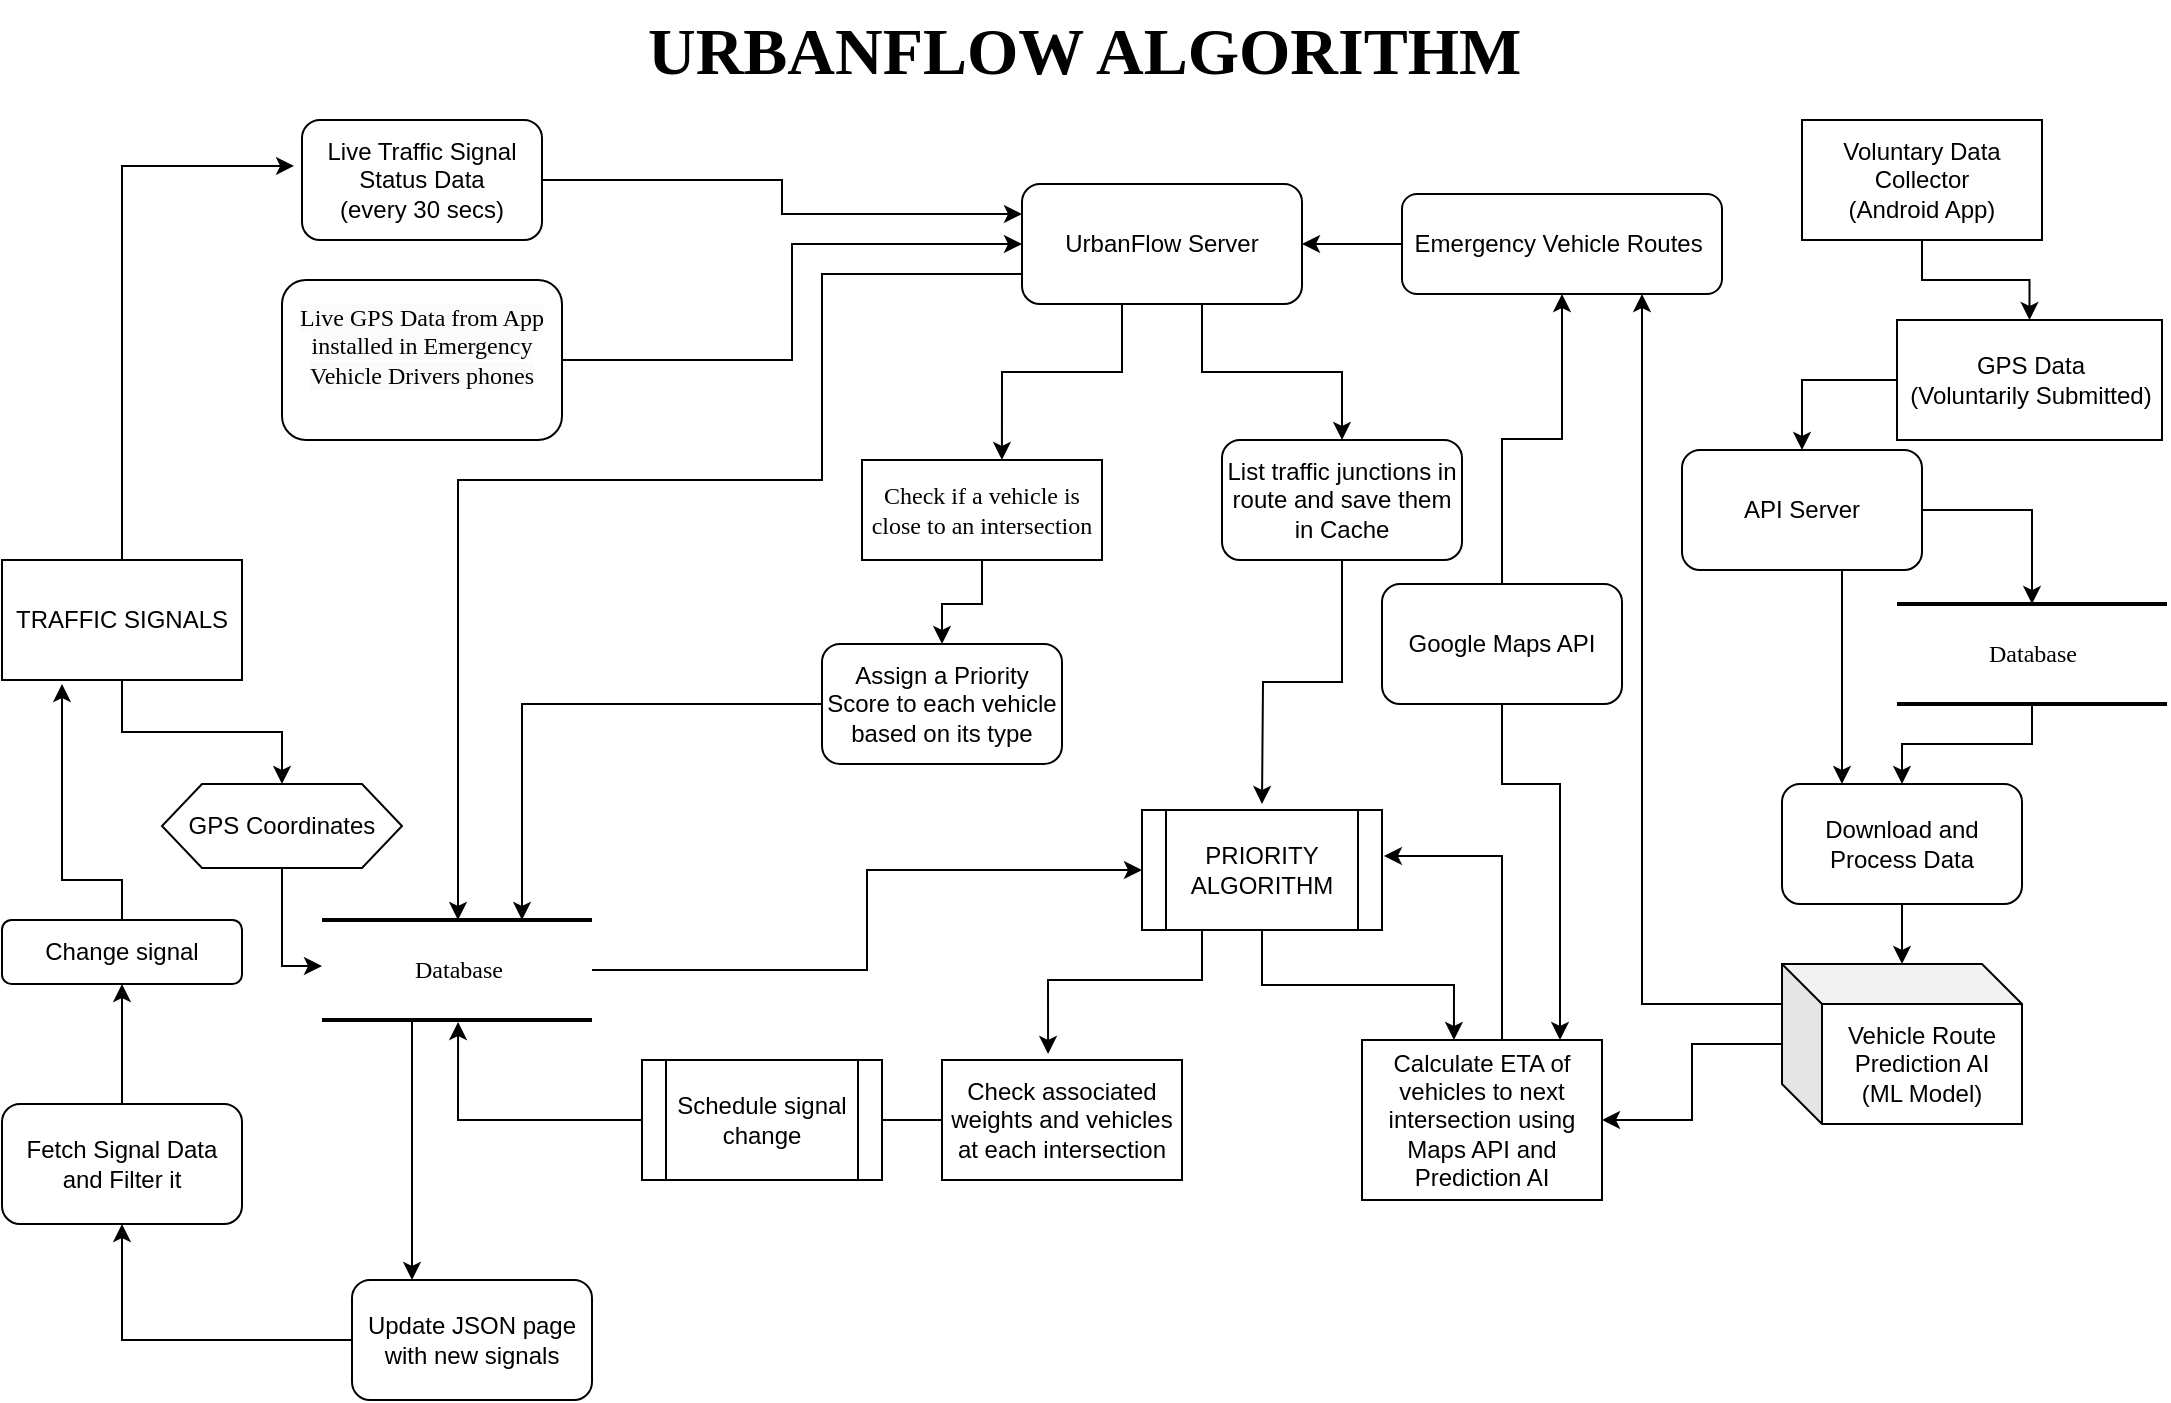 <mxfile version="24.7.5">
  <diagram name="Page-1" id="52a04d89-c75d-2922-d76d-85b35f80e030">
    <mxGraphModel dx="1434" dy="778" grid="1" gridSize="10" guides="1" tooltips="1" connect="1" arrows="1" fold="1" page="1" pageScale="1" pageWidth="1100" pageHeight="850" background="none" math="0" shadow="0">
      <root>
        <mxCell id="0" />
        <mxCell id="1" parent="0" />
        <mxCell id="wV4tYw5j7Jr_oJtUIHQu-68" value="" style="edgeStyle=orthogonalEdgeStyle;rounded=0;orthogonalLoop=1;jettySize=auto;html=1;" edge="1" parent="1" source="1fdf3b25b50cf41e-26" target="Co5KR3QTe-S_qMUu5C3d-20">
          <mxGeometry relative="1" as="geometry">
            <Array as="points">
              <mxPoint x="499" y="312" />
              <mxPoint x="479" y="312" />
            </Array>
          </mxGeometry>
        </mxCell>
        <mxCell id="1fdf3b25b50cf41e-26" value="Check if a vehicle is close to an intersection" style="whiteSpace=wrap;html=1;rounded=0;shadow=0;comic=0;labelBackgroundColor=none;strokeWidth=1;fontFamily=Verdana;fontSize=12;align=center;" parent="1" vertex="1">
          <mxGeometry x="439" y="240" width="120" height="50" as="geometry" />
        </mxCell>
        <mxCell id="wV4tYw5j7Jr_oJtUIHQu-29" value="" style="edgeStyle=orthogonalEdgeStyle;rounded=0;orthogonalLoop=1;jettySize=auto;html=1;exitX=0;exitY=0.75;exitDx=0;exitDy=0;" edge="1" parent="1" source="Co5KR3QTe-S_qMUu5C3d-1" target="Co5KR3QTe-S_qMUu5C3d-22">
          <mxGeometry relative="1" as="geometry">
            <mxPoint x="469" y="132" as="targetPoint" />
            <Array as="points">
              <mxPoint x="419" y="147" />
              <mxPoint x="419" y="250" />
              <mxPoint x="237" y="250" />
            </Array>
          </mxGeometry>
        </mxCell>
        <mxCell id="wV4tYw5j7Jr_oJtUIHQu-60" value="" style="edgeStyle=orthogonalEdgeStyle;rounded=0;orthogonalLoop=1;jettySize=auto;html=1;" edge="1" parent="1" source="Co5KR3QTe-S_qMUu5C3d-1" target="Co5KR3QTe-S_qMUu5C3d-14">
          <mxGeometry relative="1" as="geometry">
            <Array as="points">
              <mxPoint x="609" y="196" />
              <mxPoint x="679" y="196" />
            </Array>
          </mxGeometry>
        </mxCell>
        <mxCell id="wV4tYw5j7Jr_oJtUIHQu-67" value="" style="edgeStyle=orthogonalEdgeStyle;rounded=0;orthogonalLoop=1;jettySize=auto;html=1;entryX=0.583;entryY=0;entryDx=0;entryDy=0;entryPerimeter=0;" edge="1" parent="1" source="Co5KR3QTe-S_qMUu5C3d-1" target="1fdf3b25b50cf41e-26">
          <mxGeometry relative="1" as="geometry">
            <Array as="points">
              <mxPoint x="569" y="196" />
              <mxPoint x="509" y="196" />
            </Array>
          </mxGeometry>
        </mxCell>
        <mxCell id="Co5KR3QTe-S_qMUu5C3d-1" value="UrbanFlow Server" style="rounded=1;whiteSpace=wrap;html=1;" parent="1" vertex="1">
          <mxGeometry x="519" y="102" width="140" height="60" as="geometry" />
        </mxCell>
        <mxCell id="wV4tYw5j7Jr_oJtUIHQu-25" value="" style="edgeStyle=orthogonalEdgeStyle;rounded=0;orthogonalLoop=1;jettySize=auto;html=1;entryX=0;entryY=0.25;entryDx=0;entryDy=0;" edge="1" parent="1" source="Co5KR3QTe-S_qMUu5C3d-6" target="Co5KR3QTe-S_qMUu5C3d-1">
          <mxGeometry relative="1" as="geometry">
            <mxPoint x="359" y="100" as="targetPoint" />
          </mxGeometry>
        </mxCell>
        <mxCell id="Co5KR3QTe-S_qMUu5C3d-6" value="Live Traffic Signal Status Data&lt;br&gt;(every 30 secs)" style="rounded=1;whiteSpace=wrap;html=1;" parent="1" vertex="1">
          <mxGeometry x="159" y="70" width="120" height="60" as="geometry" />
        </mxCell>
        <mxCell id="Co5KR3QTe-S_qMUu5C3d-13" value="" style="edgeStyle=orthogonalEdgeStyle;rounded=0;orthogonalLoop=1;jettySize=auto;html=1;" parent="1" source="Co5KR3QTe-S_qMUu5C3d-12" target="Co5KR3QTe-S_qMUu5C3d-1" edge="1">
          <mxGeometry relative="1" as="geometry" />
        </mxCell>
        <mxCell id="Co5KR3QTe-S_qMUu5C3d-12" value="Emergency Vehicle Routes&amp;nbsp;" style="rounded=1;whiteSpace=wrap;html=1;" parent="1" vertex="1">
          <mxGeometry x="709" y="107" width="160" height="50" as="geometry" />
        </mxCell>
        <mxCell id="wV4tYw5j7Jr_oJtUIHQu-59" value="" style="edgeStyle=orthogonalEdgeStyle;rounded=0;orthogonalLoop=1;jettySize=auto;html=1;" edge="1" parent="1" source="Co5KR3QTe-S_qMUu5C3d-14">
          <mxGeometry relative="1" as="geometry">
            <mxPoint x="639" y="412" as="targetPoint" />
          </mxGeometry>
        </mxCell>
        <mxCell id="Co5KR3QTe-S_qMUu5C3d-14" value="List traffic junctions in route and save them in Cache" style="rounded=1;whiteSpace=wrap;html=1;" parent="1" vertex="1">
          <mxGeometry x="619" y="230" width="120" height="60" as="geometry" />
        </mxCell>
        <mxCell id="wV4tYw5j7Jr_oJtUIHQu-27" value="" style="edgeStyle=orthogonalEdgeStyle;rounded=0;orthogonalLoop=1;jettySize=auto;html=1;entryX=0;entryY=0.5;entryDx=0;entryDy=0;" edge="1" parent="1" source="Co5KR3QTe-S_qMUu5C3d-15" target="Co5KR3QTe-S_qMUu5C3d-1">
          <mxGeometry relative="1" as="geometry">
            <mxPoint x="369" y="190" as="targetPoint" />
          </mxGeometry>
        </mxCell>
        <mxCell id="Co5KR3QTe-S_qMUu5C3d-15" value="&#xa;&lt;span style=&quot;color: rgb(0, 0, 0); font-family: Verdana; font-size: 12px; font-style: normal; font-variant-ligatures: normal; font-variant-caps: normal; font-weight: 400; letter-spacing: normal; orphans: 2; text-align: center; text-indent: 0px; text-transform: none; widows: 2; word-spacing: 0px; -webkit-text-stroke-width: 0px; white-space: normal; background-color: rgb(251, 251, 251); text-decoration-thickness: initial; text-decoration-style: initial; text-decoration-color: initial; display: inline !important; float: none;&quot;&gt;Live GPS Data from App installed in Emergency Vehicle Drivers phones&lt;/span&gt;&#xa;&#xa;" style="rounded=1;whiteSpace=wrap;html=1;" parent="1" vertex="1">
          <mxGeometry x="149" y="150" width="140" height="80" as="geometry" />
        </mxCell>
        <mxCell id="Co5KR3QTe-S_qMUu5C3d-24" value="" style="edgeStyle=orthogonalEdgeStyle;rounded=0;orthogonalLoop=1;jettySize=auto;html=1;exitX=0;exitY=0.5;exitDx=0;exitDy=0;" parent="1" source="Co5KR3QTe-S_qMUu5C3d-20" target="Co5KR3QTe-S_qMUu5C3d-22" edge="1">
          <mxGeometry relative="1" as="geometry">
            <mxPoint x="309" y="420" as="targetPoint" />
            <Array as="points">
              <mxPoint x="269" y="362" />
            </Array>
          </mxGeometry>
        </mxCell>
        <mxCell id="Co5KR3QTe-S_qMUu5C3d-20" value="Assign a Priority Score to each vehicle based on its type" style="rounded=1;whiteSpace=wrap;html=1;" parent="1" vertex="1">
          <mxGeometry x="419" y="332" width="120" height="60" as="geometry" />
        </mxCell>
        <mxCell id="wV4tYw5j7Jr_oJtUIHQu-23" value="" style="edgeStyle=orthogonalEdgeStyle;rounded=0;orthogonalLoop=1;jettySize=auto;html=1;entryX=0;entryY=0.5;entryDx=0;entryDy=0;" edge="1" parent="1" source="Co5KR3QTe-S_qMUu5C3d-22" target="wV4tYw5j7Jr_oJtUIHQu-2">
          <mxGeometry relative="1" as="geometry">
            <mxPoint x="391.5" y="495" as="targetPoint" />
          </mxGeometry>
        </mxCell>
        <mxCell id="wV4tYw5j7Jr_oJtUIHQu-39" value="" style="edgeStyle=orthogonalEdgeStyle;rounded=0;orthogonalLoop=1;jettySize=auto;html=1;entryX=0.25;entryY=0;entryDx=0;entryDy=0;" edge="1" parent="1" source="Co5KR3QTe-S_qMUu5C3d-22" target="wV4tYw5j7Jr_oJtUIHQu-35">
          <mxGeometry relative="1" as="geometry">
            <mxPoint x="89" y="495" as="targetPoint" />
            <Array as="points">
              <mxPoint x="214" y="550" />
              <mxPoint x="214" y="550" />
            </Array>
          </mxGeometry>
        </mxCell>
        <mxCell id="Co5KR3QTe-S_qMUu5C3d-22" value="Database" style="html=1;rounded=0;shadow=0;comic=0;labelBackgroundColor=none;strokeWidth=2;fontFamily=Verdana;fontSize=12;align=center;shape=mxgraph.ios7ui.horLines;" parent="1" vertex="1">
          <mxGeometry x="169" y="470" width="135" height="50" as="geometry" />
        </mxCell>
        <mxCell id="wV4tYw5j7Jr_oJtUIHQu-15" value="" style="edgeStyle=orthogonalEdgeStyle;rounded=0;orthogonalLoop=1;jettySize=auto;html=1;entryX=0.442;entryY=-0.05;entryDx=0;entryDy=0;entryPerimeter=0;" edge="1" parent="1" source="wV4tYw5j7Jr_oJtUIHQu-2" target="wV4tYw5j7Jr_oJtUIHQu-10">
          <mxGeometry relative="1" as="geometry">
            <mxPoint x="639" y="555" as="targetPoint" />
            <Array as="points">
              <mxPoint x="609" y="500" />
              <mxPoint x="532" y="500" />
            </Array>
          </mxGeometry>
        </mxCell>
        <mxCell id="wV4tYw5j7Jr_oJtUIHQu-62" value="" style="edgeStyle=orthogonalEdgeStyle;rounded=0;orthogonalLoop=1;jettySize=auto;html=1;entryX=0.383;entryY=0;entryDx=0;entryDy=0;entryPerimeter=0;" edge="1" parent="1" source="wV4tYw5j7Jr_oJtUIHQu-2" target="wV4tYw5j7Jr_oJtUIHQu-11">
          <mxGeometry relative="1" as="geometry">
            <mxPoint x="639" y="555" as="targetPoint" />
          </mxGeometry>
        </mxCell>
        <mxCell id="wV4tYw5j7Jr_oJtUIHQu-2" value="PRIORITY ALGORITHM" style="shape=process;whiteSpace=wrap;html=1;backgroundOutline=1;" vertex="1" parent="1">
          <mxGeometry x="579" y="415" width="120" height="60" as="geometry" />
        </mxCell>
        <mxCell id="wV4tYw5j7Jr_oJtUIHQu-17" value="" style="edgeStyle=orthogonalEdgeStyle;rounded=0;orthogonalLoop=1;jettySize=auto;html=1;" edge="1" parent="1" source="wV4tYw5j7Jr_oJtUIHQu-10">
          <mxGeometry relative="1" as="geometry">
            <mxPoint x="409" y="570" as="targetPoint" />
          </mxGeometry>
        </mxCell>
        <mxCell id="wV4tYw5j7Jr_oJtUIHQu-10" value="Check associated weights and vehicles at each intersection" style="rounded=0;whiteSpace=wrap;html=1;" vertex="1" parent="1">
          <mxGeometry x="479" y="540" width="120" height="60" as="geometry" />
        </mxCell>
        <mxCell id="wV4tYw5j7Jr_oJtUIHQu-31" value="" style="edgeStyle=orthogonalEdgeStyle;rounded=0;orthogonalLoop=1;jettySize=auto;html=1;entryX=1.008;entryY=0.383;entryDx=0;entryDy=0;entryPerimeter=0;" edge="1" parent="1" source="wV4tYw5j7Jr_oJtUIHQu-11" target="wV4tYw5j7Jr_oJtUIHQu-2">
          <mxGeometry relative="1" as="geometry">
            <mxPoint x="899" y="570" as="targetPoint" />
            <Array as="points">
              <mxPoint x="759" y="438" />
            </Array>
          </mxGeometry>
        </mxCell>
        <mxCell id="wV4tYw5j7Jr_oJtUIHQu-11" value="Calculate ETA of vehicles to next intersection using Maps API and Prediction AI" style="rounded=0;whiteSpace=wrap;html=1;" vertex="1" parent="1">
          <mxGeometry x="689" y="530" width="120" height="80" as="geometry" />
        </mxCell>
        <mxCell id="wV4tYw5j7Jr_oJtUIHQu-33" value="" style="edgeStyle=orthogonalEdgeStyle;rounded=0;orthogonalLoop=1;jettySize=auto;html=1;entryX=0.504;entryY=1.02;entryDx=0;entryDy=0;entryPerimeter=0;" edge="1" parent="1" source="wV4tYw5j7Jr_oJtUIHQu-16" target="Co5KR3QTe-S_qMUu5C3d-22">
          <mxGeometry relative="1" as="geometry">
            <mxPoint x="249" y="570" as="targetPoint" />
          </mxGeometry>
        </mxCell>
        <mxCell id="wV4tYw5j7Jr_oJtUIHQu-16" value="Schedule signal change" style="shape=process;whiteSpace=wrap;html=1;backgroundOutline=1;" vertex="1" parent="1">
          <mxGeometry x="329" y="540" width="120" height="60" as="geometry" />
        </mxCell>
        <mxCell id="wV4tYw5j7Jr_oJtUIHQu-34" value="&lt;h1 style=&quot;margin-top: 0px;&quot;&gt;&lt;font face=&quot;Times New Roman&quot; style=&quot;font-size: 33px;&quot;&gt;URBANFLOW ALGORITHM&lt;/font&gt;&lt;/h1&gt;" style="text;html=1;whiteSpace=wrap;overflow=hidden;rounded=0;" vertex="1" parent="1">
          <mxGeometry x="330" y="10" width="440" height="50" as="geometry" />
        </mxCell>
        <mxCell id="wV4tYw5j7Jr_oJtUIHQu-52" value="" style="edgeStyle=orthogonalEdgeStyle;rounded=0;orthogonalLoop=1;jettySize=auto;html=1;entryX=0.5;entryY=1;entryDx=0;entryDy=0;" edge="1" parent="1" source="wV4tYw5j7Jr_oJtUIHQu-35" target="wV4tYw5j7Jr_oJtUIHQu-50">
          <mxGeometry relative="1" as="geometry">
            <mxPoint x="104" y="680" as="targetPoint" />
          </mxGeometry>
        </mxCell>
        <mxCell id="wV4tYw5j7Jr_oJtUIHQu-35" value="Update JSON page with new signals" style="rounded=1;whiteSpace=wrap;html=1;" vertex="1" parent="1">
          <mxGeometry x="184" y="650" width="120" height="60" as="geometry" />
        </mxCell>
        <mxCell id="wV4tYw5j7Jr_oJtUIHQu-42" value="" style="edgeStyle=orthogonalEdgeStyle;rounded=0;orthogonalLoop=1;jettySize=auto;html=1;entryX=-0.033;entryY=0.383;entryDx=0;entryDy=0;entryPerimeter=0;" edge="1" parent="1" source="wV4tYw5j7Jr_oJtUIHQu-40" target="Co5KR3QTe-S_qMUu5C3d-6">
          <mxGeometry relative="1" as="geometry">
            <mxPoint x="69" y="262" as="targetPoint" />
            <Array as="points">
              <mxPoint x="69" y="93" />
            </Array>
          </mxGeometry>
        </mxCell>
        <mxCell id="wV4tYw5j7Jr_oJtUIHQu-47" value="" style="edgeStyle=orthogonalEdgeStyle;rounded=0;orthogonalLoop=1;jettySize=auto;html=1;" edge="1" parent="1" source="wV4tYw5j7Jr_oJtUIHQu-40" target="wV4tYw5j7Jr_oJtUIHQu-46">
          <mxGeometry relative="1" as="geometry" />
        </mxCell>
        <mxCell id="wV4tYw5j7Jr_oJtUIHQu-40" value="TRAFFIC SIGNALS" style="rounded=0;whiteSpace=wrap;html=1;" vertex="1" parent="1">
          <mxGeometry x="9" y="290" width="120" height="60" as="geometry" />
        </mxCell>
        <mxCell id="wV4tYw5j7Jr_oJtUIHQu-49" value="" style="edgeStyle=orthogonalEdgeStyle;rounded=0;orthogonalLoop=1;jettySize=auto;html=1;entryX=0;entryY=0.46;entryDx=0;entryDy=0;entryPerimeter=0;" edge="1" parent="1" source="wV4tYw5j7Jr_oJtUIHQu-46" target="Co5KR3QTe-S_qMUu5C3d-22">
          <mxGeometry relative="1" as="geometry">
            <mxPoint x="69" y="493" as="targetPoint" />
            <Array as="points">
              <mxPoint x="149" y="493" />
            </Array>
          </mxGeometry>
        </mxCell>
        <mxCell id="wV4tYw5j7Jr_oJtUIHQu-46" value="GPS Coordinates" style="shape=hexagon;perimeter=hexagonPerimeter2;whiteSpace=wrap;html=1;fixedSize=1;" vertex="1" parent="1">
          <mxGeometry x="89" y="402" width="120" height="42" as="geometry" />
        </mxCell>
        <mxCell id="wV4tYw5j7Jr_oJtUIHQu-54" value="" style="edgeStyle=orthogonalEdgeStyle;rounded=0;orthogonalLoop=1;jettySize=auto;html=1;" edge="1" parent="1" source="wV4tYw5j7Jr_oJtUIHQu-50" target="wV4tYw5j7Jr_oJtUIHQu-53">
          <mxGeometry relative="1" as="geometry" />
        </mxCell>
        <mxCell id="wV4tYw5j7Jr_oJtUIHQu-50" value="Fetch Signal Data and Filter it" style="rounded=1;whiteSpace=wrap;html=1;" vertex="1" parent="1">
          <mxGeometry x="9" y="562" width="120" height="60" as="geometry" />
        </mxCell>
        <mxCell id="wV4tYw5j7Jr_oJtUIHQu-55" value="" style="edgeStyle=orthogonalEdgeStyle;rounded=0;orthogonalLoop=1;jettySize=auto;html=1;" edge="1" parent="1" source="wV4tYw5j7Jr_oJtUIHQu-53">
          <mxGeometry relative="1" as="geometry">
            <mxPoint x="39" y="352" as="targetPoint" />
            <Array as="points">
              <mxPoint x="69" y="450" />
              <mxPoint x="39" y="450" />
              <mxPoint x="39" y="423" />
            </Array>
          </mxGeometry>
        </mxCell>
        <mxCell id="wV4tYw5j7Jr_oJtUIHQu-53" value="Change signal" style="rounded=1;whiteSpace=wrap;html=1;" vertex="1" parent="1">
          <mxGeometry x="9" y="470" width="120" height="32" as="geometry" />
        </mxCell>
        <mxCell id="wV4tYw5j7Jr_oJtUIHQu-65" value="" style="edgeStyle=orthogonalEdgeStyle;rounded=0;orthogonalLoop=1;jettySize=auto;html=1;entryX=0.825;entryY=0;entryDx=0;entryDy=0;entryPerimeter=0;" edge="1" parent="1" source="wV4tYw5j7Jr_oJtUIHQu-63" target="wV4tYw5j7Jr_oJtUIHQu-11">
          <mxGeometry relative="1" as="geometry">
            <mxPoint x="829" y="375" as="targetPoint" />
            <Array as="points">
              <mxPoint x="759" y="402" />
              <mxPoint x="788" y="402" />
            </Array>
          </mxGeometry>
        </mxCell>
        <mxCell id="wV4tYw5j7Jr_oJtUIHQu-66" value="" style="edgeStyle=orthogonalEdgeStyle;rounded=0;orthogonalLoop=1;jettySize=auto;html=1;" edge="1" parent="1" source="wV4tYw5j7Jr_oJtUIHQu-63" target="Co5KR3QTe-S_qMUu5C3d-12">
          <mxGeometry relative="1" as="geometry" />
        </mxCell>
        <mxCell id="wV4tYw5j7Jr_oJtUIHQu-63" value="Google Maps API" style="rounded=1;whiteSpace=wrap;html=1;" vertex="1" parent="1">
          <mxGeometry x="699" y="302" width="120" height="60" as="geometry" />
        </mxCell>
        <mxCell id="wV4tYw5j7Jr_oJtUIHQu-82" value="" style="edgeStyle=orthogonalEdgeStyle;rounded=0;orthogonalLoop=1;jettySize=auto;html=1;" edge="1" parent="1" source="wV4tYw5j7Jr_oJtUIHQu-69" target="wV4tYw5j7Jr_oJtUIHQu-80">
          <mxGeometry relative="1" as="geometry" />
        </mxCell>
        <mxCell id="wV4tYw5j7Jr_oJtUIHQu-69" value="Voluntary Data Collector&lt;br&gt;(Android App)" style="rounded=0;whiteSpace=wrap;html=1;" vertex="1" parent="1">
          <mxGeometry x="909" y="70" width="120" height="60" as="geometry" />
        </mxCell>
        <mxCell id="wV4tYw5j7Jr_oJtUIHQu-75" value="" style="edgeStyle=orthogonalEdgeStyle;rounded=0;orthogonalLoop=1;jettySize=auto;html=1;entryX=0.25;entryY=0;entryDx=0;entryDy=0;" edge="1" parent="1" source="wV4tYw5j7Jr_oJtUIHQu-70" target="wV4tYw5j7Jr_oJtUIHQu-74">
          <mxGeometry relative="1" as="geometry">
            <Array as="points">
              <mxPoint x="929" y="282" />
              <mxPoint x="929" y="282" />
            </Array>
          </mxGeometry>
        </mxCell>
        <mxCell id="wV4tYw5j7Jr_oJtUIHQu-76" value="" style="edgeStyle=orthogonalEdgeStyle;rounded=0;orthogonalLoop=1;jettySize=auto;html=1;exitX=1;exitY=0.5;exitDx=0;exitDy=0;" edge="1" parent="1" source="wV4tYw5j7Jr_oJtUIHQu-70" target="wV4tYw5j7Jr_oJtUIHQu-73">
          <mxGeometry relative="1" as="geometry" />
        </mxCell>
        <mxCell id="wV4tYw5j7Jr_oJtUIHQu-70" value="API Server" style="rounded=1;whiteSpace=wrap;html=1;" vertex="1" parent="1">
          <mxGeometry x="849" y="235" width="120" height="60" as="geometry" />
        </mxCell>
        <mxCell id="wV4tYw5j7Jr_oJtUIHQu-78" value="" style="edgeStyle=orthogonalEdgeStyle;rounded=0;orthogonalLoop=1;jettySize=auto;html=1;" edge="1" parent="1" source="wV4tYw5j7Jr_oJtUIHQu-73" target="wV4tYw5j7Jr_oJtUIHQu-74">
          <mxGeometry relative="1" as="geometry" />
        </mxCell>
        <mxCell id="wV4tYw5j7Jr_oJtUIHQu-73" value="Database" style="html=1;rounded=0;shadow=0;comic=0;labelBackgroundColor=none;strokeWidth=2;fontFamily=Verdana;fontSize=12;align=center;shape=mxgraph.ios7ui.horLines;" vertex="1" parent="1">
          <mxGeometry x="956.5" y="312" width="135" height="50" as="geometry" />
        </mxCell>
        <mxCell id="wV4tYw5j7Jr_oJtUIHQu-84" value="" style="edgeStyle=orthogonalEdgeStyle;rounded=0;orthogonalLoop=1;jettySize=auto;html=1;" edge="1" parent="1" source="wV4tYw5j7Jr_oJtUIHQu-74" target="wV4tYw5j7Jr_oJtUIHQu-83">
          <mxGeometry relative="1" as="geometry" />
        </mxCell>
        <mxCell id="wV4tYw5j7Jr_oJtUIHQu-74" value="Download and Process Data" style="rounded=1;whiteSpace=wrap;html=1;" vertex="1" parent="1">
          <mxGeometry x="899" y="402" width="120" height="60" as="geometry" />
        </mxCell>
        <mxCell id="wV4tYw5j7Jr_oJtUIHQu-85" value="" style="edgeStyle=orthogonalEdgeStyle;rounded=0;orthogonalLoop=1;jettySize=auto;html=1;exitX=0;exitY=0.5;exitDx=0;exitDy=0;" edge="1" parent="1" source="wV4tYw5j7Jr_oJtUIHQu-80" target="wV4tYw5j7Jr_oJtUIHQu-70">
          <mxGeometry relative="1" as="geometry" />
        </mxCell>
        <mxCell id="wV4tYw5j7Jr_oJtUIHQu-80" value="GPS Data&lt;br&gt;(Voluntarily Submitted)" style="rounded=0;whiteSpace=wrap;html=1;" vertex="1" parent="1">
          <mxGeometry x="956.5" y="170" width="132.5" height="60" as="geometry" />
        </mxCell>
        <mxCell id="wV4tYw5j7Jr_oJtUIHQu-86" value="" style="edgeStyle=orthogonalEdgeStyle;rounded=0;orthogonalLoop=1;jettySize=auto;html=1;entryX=0.75;entryY=1;entryDx=0;entryDy=0;" edge="1" parent="1" source="wV4tYw5j7Jr_oJtUIHQu-83" target="Co5KR3QTe-S_qMUu5C3d-12">
          <mxGeometry relative="1" as="geometry">
            <Array as="points">
              <mxPoint x="829" y="512" />
            </Array>
          </mxGeometry>
        </mxCell>
        <mxCell id="wV4tYw5j7Jr_oJtUIHQu-87" value="" style="edgeStyle=orthogonalEdgeStyle;rounded=0;orthogonalLoop=1;jettySize=auto;html=1;" edge="1" parent="1" source="wV4tYw5j7Jr_oJtUIHQu-83" target="wV4tYw5j7Jr_oJtUIHQu-11">
          <mxGeometry relative="1" as="geometry" />
        </mxCell>
        <mxCell id="wV4tYw5j7Jr_oJtUIHQu-83" value="Vehicle Route Prediction AI&lt;br&gt;(ML Model)" style="shape=cube;whiteSpace=wrap;html=1;boundedLbl=1;backgroundOutline=1;darkOpacity=0.05;darkOpacity2=0.1;" vertex="1" parent="1">
          <mxGeometry x="899" y="492" width="120" height="80" as="geometry" />
        </mxCell>
      </root>
    </mxGraphModel>
  </diagram>
</mxfile>
